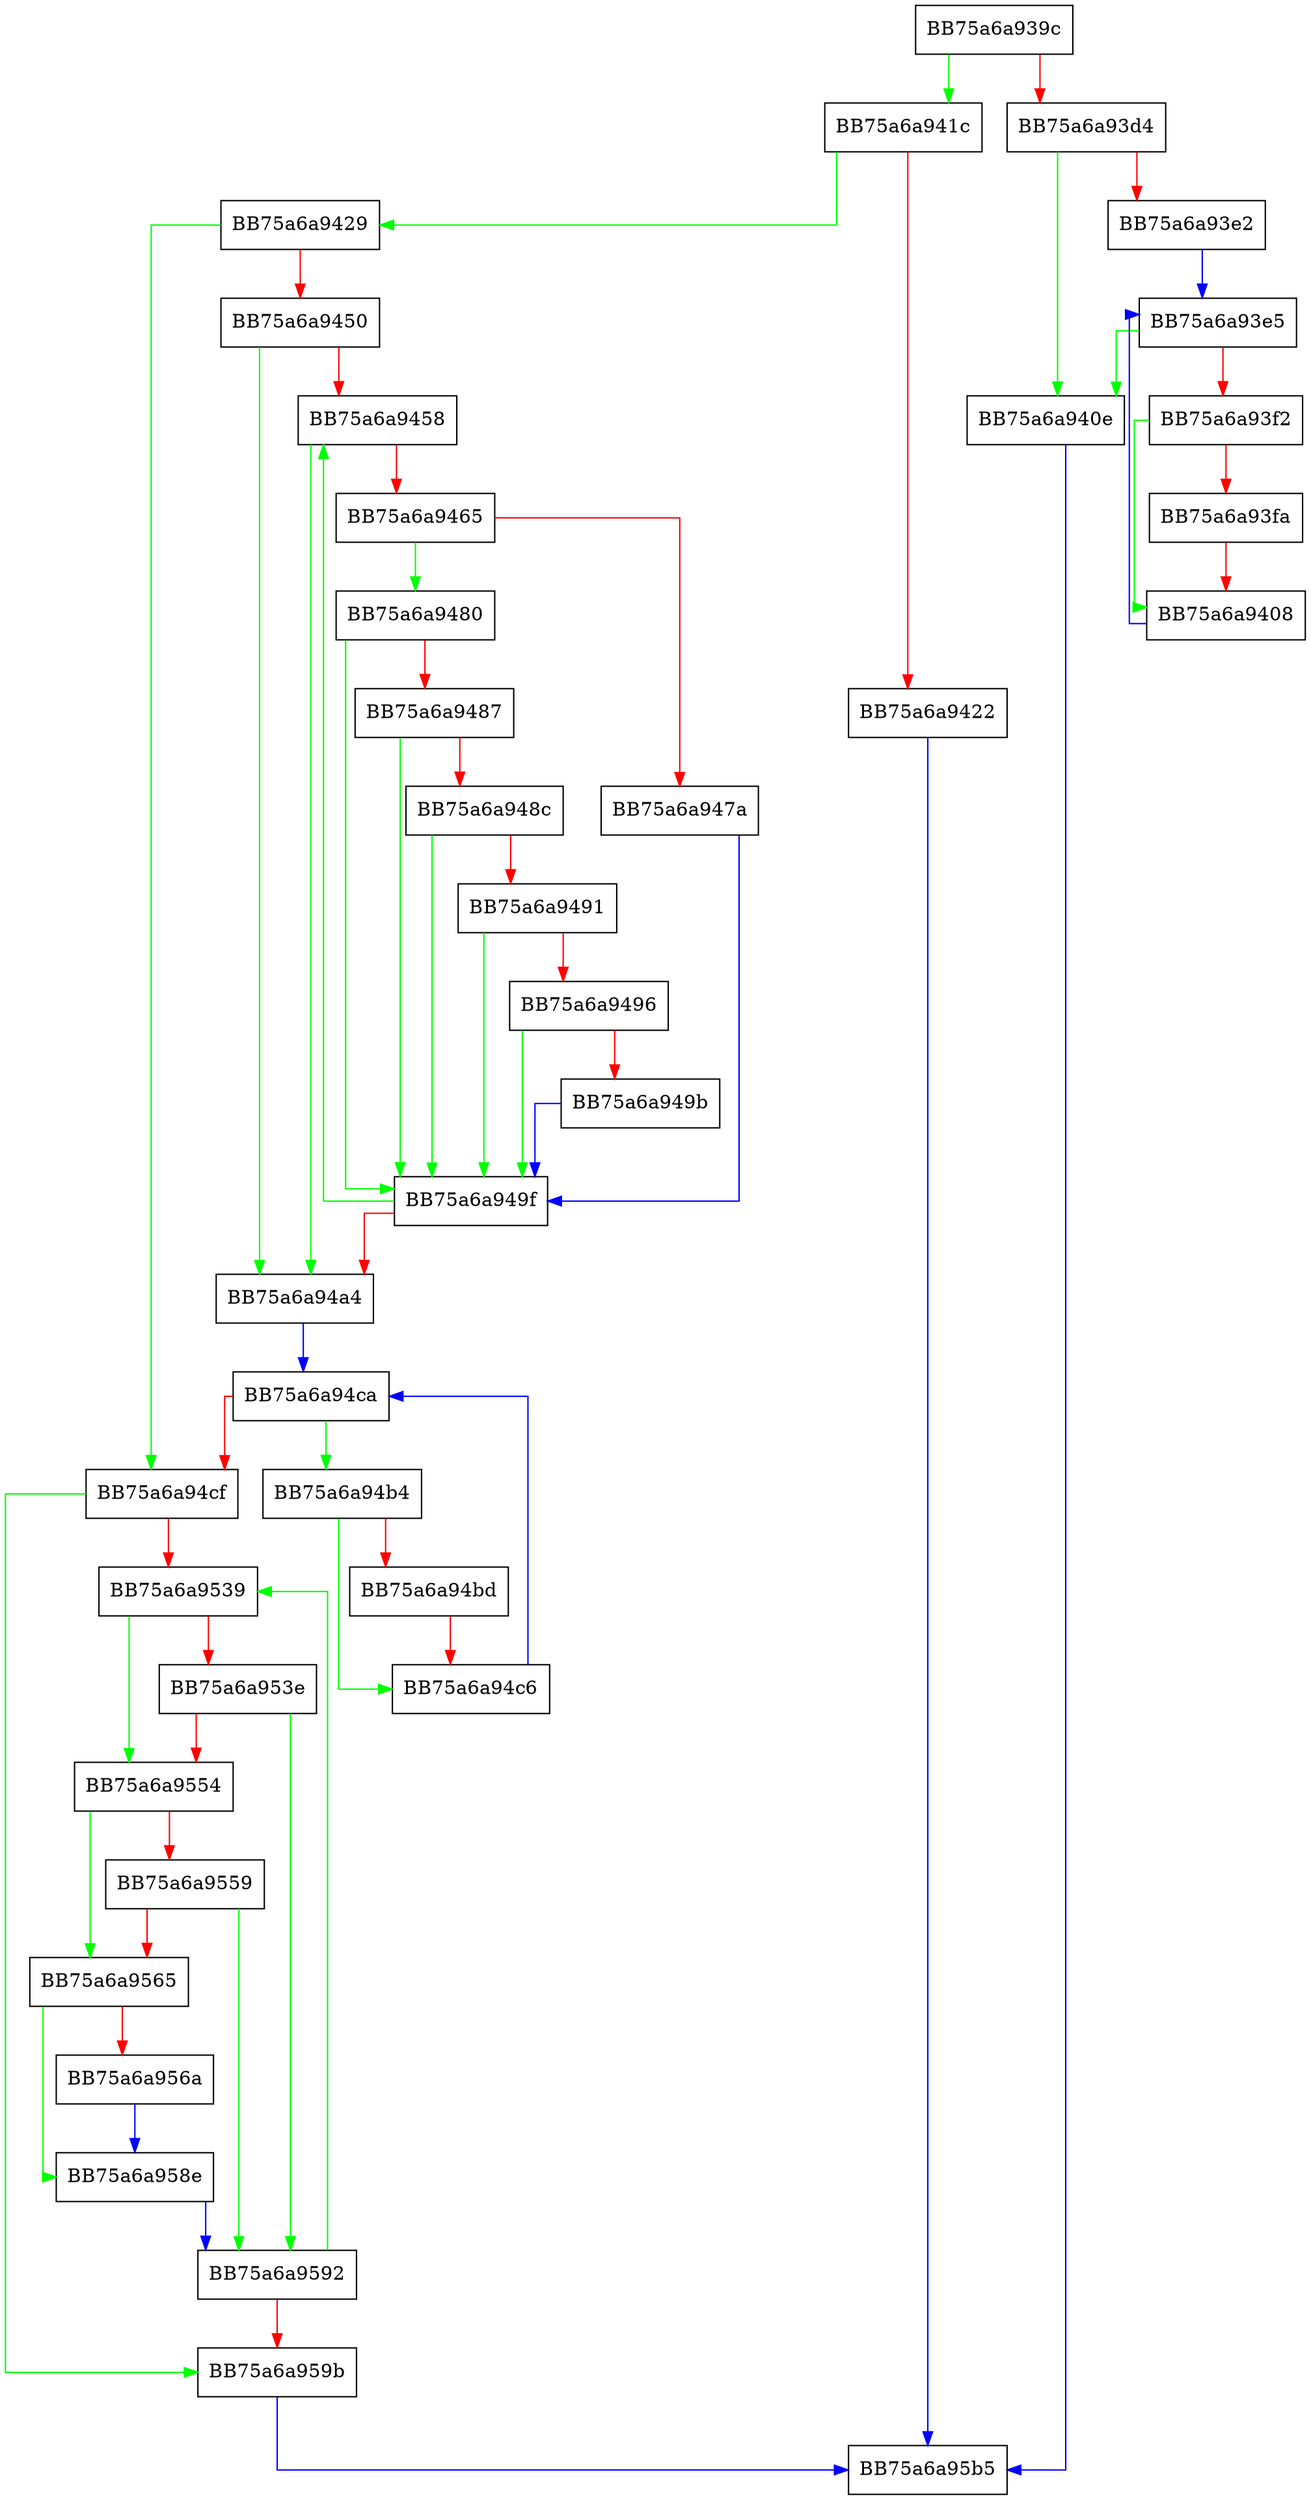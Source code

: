 digraph kvirinfo {
  node [shape="box"];
  graph [splines=ortho];
  BB75a6a939c -> BB75a6a941c [color="green"];
  BB75a6a939c -> BB75a6a93d4 [color="red"];
  BB75a6a93d4 -> BB75a6a940e [color="green"];
  BB75a6a93d4 -> BB75a6a93e2 [color="red"];
  BB75a6a93e2 -> BB75a6a93e5 [color="blue"];
  BB75a6a93e5 -> BB75a6a940e [color="green"];
  BB75a6a93e5 -> BB75a6a93f2 [color="red"];
  BB75a6a93f2 -> BB75a6a9408 [color="green"];
  BB75a6a93f2 -> BB75a6a93fa [color="red"];
  BB75a6a93fa -> BB75a6a9408 [color="red"];
  BB75a6a9408 -> BB75a6a93e5 [color="blue"];
  BB75a6a940e -> BB75a6a95b5 [color="blue"];
  BB75a6a941c -> BB75a6a9429 [color="green"];
  BB75a6a941c -> BB75a6a9422 [color="red"];
  BB75a6a9422 -> BB75a6a95b5 [color="blue"];
  BB75a6a9429 -> BB75a6a94cf [color="green"];
  BB75a6a9429 -> BB75a6a9450 [color="red"];
  BB75a6a9450 -> BB75a6a94a4 [color="green"];
  BB75a6a9450 -> BB75a6a9458 [color="red"];
  BB75a6a9458 -> BB75a6a94a4 [color="green"];
  BB75a6a9458 -> BB75a6a9465 [color="red"];
  BB75a6a9465 -> BB75a6a9480 [color="green"];
  BB75a6a9465 -> BB75a6a947a [color="red"];
  BB75a6a947a -> BB75a6a949f [color="blue"];
  BB75a6a9480 -> BB75a6a949f [color="green"];
  BB75a6a9480 -> BB75a6a9487 [color="red"];
  BB75a6a9487 -> BB75a6a949f [color="green"];
  BB75a6a9487 -> BB75a6a948c [color="red"];
  BB75a6a948c -> BB75a6a949f [color="green"];
  BB75a6a948c -> BB75a6a9491 [color="red"];
  BB75a6a9491 -> BB75a6a949f [color="green"];
  BB75a6a9491 -> BB75a6a9496 [color="red"];
  BB75a6a9496 -> BB75a6a949f [color="green"];
  BB75a6a9496 -> BB75a6a949b [color="red"];
  BB75a6a949b -> BB75a6a949f [color="blue"];
  BB75a6a949f -> BB75a6a9458 [color="green"];
  BB75a6a949f -> BB75a6a94a4 [color="red"];
  BB75a6a94a4 -> BB75a6a94ca [color="blue"];
  BB75a6a94b4 -> BB75a6a94c6 [color="green"];
  BB75a6a94b4 -> BB75a6a94bd [color="red"];
  BB75a6a94bd -> BB75a6a94c6 [color="red"];
  BB75a6a94c6 -> BB75a6a94ca [color="blue"];
  BB75a6a94ca -> BB75a6a94b4 [color="green"];
  BB75a6a94ca -> BB75a6a94cf [color="red"];
  BB75a6a94cf -> BB75a6a959b [color="green"];
  BB75a6a94cf -> BB75a6a9539 [color="red"];
  BB75a6a9539 -> BB75a6a9554 [color="green"];
  BB75a6a9539 -> BB75a6a953e [color="red"];
  BB75a6a953e -> BB75a6a9592 [color="green"];
  BB75a6a953e -> BB75a6a9554 [color="red"];
  BB75a6a9554 -> BB75a6a9565 [color="green"];
  BB75a6a9554 -> BB75a6a9559 [color="red"];
  BB75a6a9559 -> BB75a6a9592 [color="green"];
  BB75a6a9559 -> BB75a6a9565 [color="red"];
  BB75a6a9565 -> BB75a6a958e [color="green"];
  BB75a6a9565 -> BB75a6a956a [color="red"];
  BB75a6a956a -> BB75a6a958e [color="blue"];
  BB75a6a958e -> BB75a6a9592 [color="blue"];
  BB75a6a9592 -> BB75a6a9539 [color="green"];
  BB75a6a9592 -> BB75a6a959b [color="red"];
  BB75a6a959b -> BB75a6a95b5 [color="blue"];
}